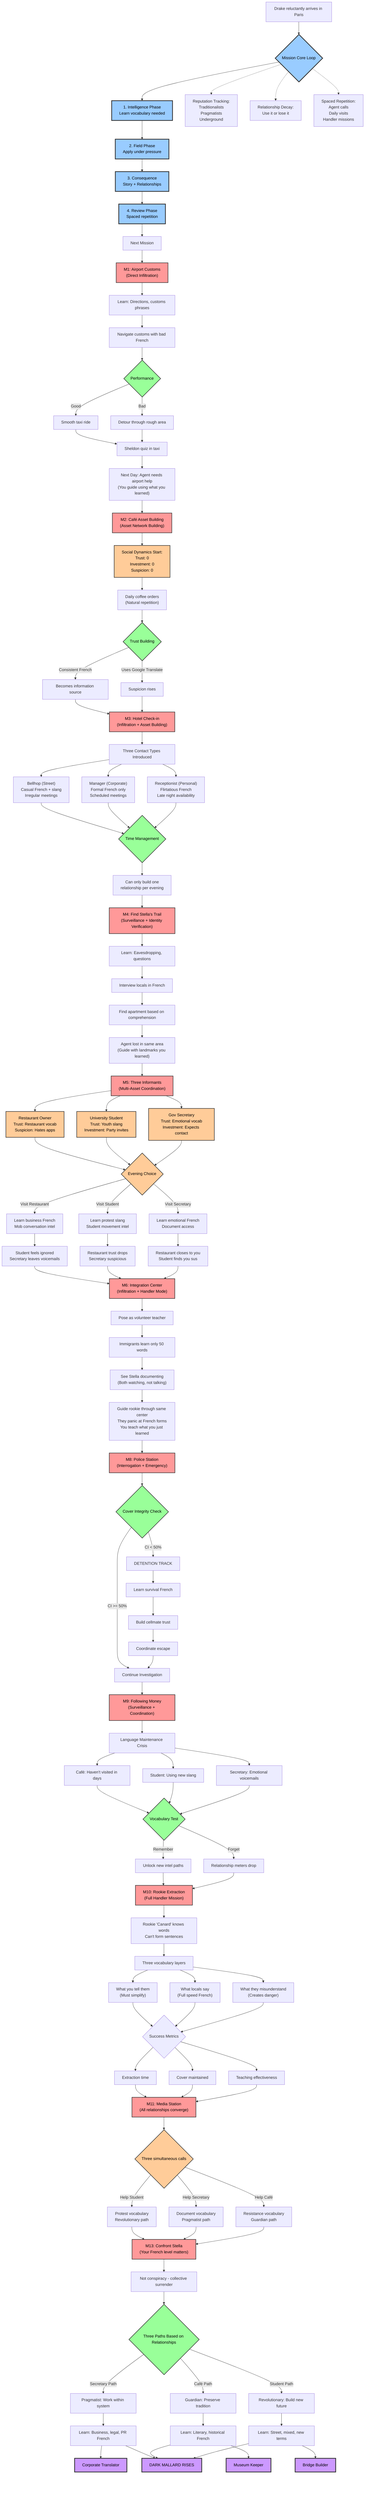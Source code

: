 graph TD
    Start["Drake reluctantly arrives in Paris"] --> CoreLoop{Mission Core Loop}
    
    CoreLoop --> Intel["1. Intelligence Phase<br/>Learn vocabulary needed"]
    Intel --> Field["2. Field Phase<br/>Apply under pressure"]
    Field --> Consequence["3. Consequence<br/>Story + Relationships"]
    Consequence --> Review["4. Review Phase<br/>Spaced repetition"]
    Review --> NextMission["Next Mission"]
    
    %% Mission 1: Airport
    NextMission --> M1["M1: Airport Customs<br/>(Direct Infiltration)"]
    M1 --> M1Intel["Learn: Directions, customs phrases"]
    M1Intel --> M1Field["Navigate customs with bad French"]
    M1Field --> M1Result{Performance}
    M1Result -->|Good| M1Good["Smooth taxi ride"]
    M1Result -->|Bad| M1Bad["Detour through rough area"]
    M1Good & M1Bad --> M1Review["Sheldon quiz in taxi"]
    
    %% Spaced Repetition Event
    M1Review --> SR1["Next Day: Agent needs airport help<br/>(You guide using what you learned)"]
    
    %% Mission 2: Café
    SR1 --> M2["M2: Café Asset Building<br/>(Asset Network Building)"]
    M2 --> M2Dynamics["Social Dynamics Start:<br/>Trust: 0<br/>Investment: 0<br/>Suspicion: 0"]
    M2Dynamics --> M2Daily["Daily coffee orders<br/>(Natural repetition)"]
    M2Daily --> M2Trust{Trust Building}
    M2Trust -->|Consistent French| M2Asset["Becomes information source"]
    M2Trust -->|Uses Google Translate| M2Suspicion["Suspicion rises"]
    
    %% Mission 3: Hotel
    M2Asset & M2Suspicion --> M3["M3: Hotel Check-in<br/>(Infiltration + Asset Building)"]
    M3 --> M3Contacts["Three Contact Types Introduced"]
    
    M3Contacts --> Street["Bellhop (Street)<br/>Casual French + slang<br/>Irregular meetings"]
    M3Contacts --> Corporate["Manager (Corporate)<br/>Formal French only<br/>Scheduled meetings"]
    M3Contacts --> Personal["Receptionist (Personal)<br/>Flirtatious French<br/>Late night availability"]
    
    %% Time Management
    Street & Corporate & Personal --> TimeManage{Time Management}
    TimeManage --> ChooseOne["Can only build one<br/>relationship per evening"]
    
    %% Mission 4: Finding Stella
    ChooseOne --> M4["M4: Find Stella's Trail<br/>(Surveillance + Identity Verification)"]
    M4 --> M4Intel["Learn: Eavesdropping, questions"]
    M4Intel --> M4Field["Interview locals in French"]
    M4Field --> M4Success["Find apartment based on comprehension"]
    
    %% Another spaced repetition
    M4Success --> SR2["Agent lost in same area<br/>(Guide with landmarks you learned)"]
    
    %% Mission 5: Three Informants (Full Social Dynamics)
    SR2 --> M5["M5: Three Informants<br/>(Multi-Asset Coordination)"]
    
    M5 --> InfoA["Restaurant Owner<br/>Trust: Restaurant vocab<br/>Suspicion: Hates apps"]
    M5 --> InfoB["University Student<br/>Trust: Youth slang<br/>Investment: Party invites"]
    M5 --> InfoC["Gov Secretary<br/>Trust: Emotional vocab<br/>Investment: Expects contact"]
    
    InfoA & InfoB & InfoC --> M5Time{Evening Choice}
    M5Time -->|Visit Restaurant| M5A["Learn business French<br/>Mob conversation intel"]
    M5Time -->|Visit Student| M5B["Learn protest slang<br/>Student movement intel"]
    M5Time -->|Visit Secretary| M5C["Learn emotional French<br/>Document access"]
    
    %% Relationship Decay
    M5A --> Decay1["Student feels ignored<br/>Secretary leaves voicemails"]
    M5B --> Decay2["Restaurant trust drops<br/>Secretary suspicious"]
    M5C --> Decay3["Restaurant closes to you<br/>Student finds you sus"]
    
    %% Mission 6: Integration Center
    Decay1 & Decay2 & Decay3 --> M6["M6: Integration Center<br/>(Infiltration + Handler Mode)"]
    
    M6 --> M6Infiltrate["Pose as volunteer teacher"]
    M6Infiltrate --> M6Discover["Immigrants learn only 50 words"]
    M6Discover --> StellaSighting["See Stella documenting<br/>(Both watching, not talking)"]
    
    %% Handler Mission (Spaced Repetition)
    StellaSighting --> M6Handler["Guide rookie through same center<br/>They panic at French forms<br/>You teach what you just learned"]
    
    %% Mission 8: Police Station with Consequence
    M6Handler --> M8["M8: Police Station<br/>(Interrogation + Emergency)"]
    M8 --> M8Check{Cover Integrity Check}
    M8Check -->|CI < 50%| Detention["DETENTION TRACK"]
    M8Check -->|CI >= 50%| M8Continue["Continue Investigation"]
    
    %% Detention Mini-Loop
    Detention --> DT1["Learn survival French"]
    DT1 --> DT2["Build cellmate trust"]
    DT2 --> DT3["Coordinate escape"]
    DT3 --> M8Continue
    
    %% Mission 9: Relationship Crisis
    M8Continue --> M9["M9: Following Money<br/>(Surveillance + Coordination)"]
    M9 --> M9Crisis["Language Maintenance Crisis"]
    
    M9Crisis --> Crisis1["Café: Haven't visited in days"]
    M9Crisis --> Crisis2["Student: Using new slang"]
    M9Crisis --> Crisis3["Secretary: Emotional voicemails"]
    
    Crisis1 & Crisis2 & Crisis3 --> M9Test{Vocabulary Test}
    M9Test -->|Remember| M9Intel["Unlock new intel paths"]
    M9Test -->|Forget| M9Damage["Relationship meters drop"]
    
    %% Mission 10: Full Handler Mode
    M9Intel & M9Damage --> M10["M10: Rookie Extraction<br/>(Full Handler Mission)"]
    
    M10 --> M10Setup["Rookie 'Canard' knows words<br/>Can't form sentences"]
    M10Setup --> M10Layers["Three vocabulary layers"]
    
    M10Layers --> L1["What you tell them<br/>(Must simplify)"]
    M10Layers --> L2["What locals say<br/>(Full speed French)"]
    M10Layers --> L3["What they misunderstand<br/>(Creates danger)"]
    
    L1 & L2 & L3 --> M10Metrics{Success Metrics}
    M10Metrics --> M10Time["Extraction time"]
    M10Metrics --> M10Cover["Cover maintained"]
    M10Metrics --> M10Teaching["Teaching effectiveness"]
    
    %% Mission 11: Social Dynamics Climax
    M10Time & M10Cover & M10Teaching --> M11["M11: Media Station<br/>(All relationships converge)"]
    
    M11 --> M11Choice{Three simultaneous calls}
    M11Choice -->|Help Student| M11Student["Protest vocabulary<br/>Revolutionary path"]
    M11Choice -->|Help Secretary| M11Secretary["Document vocabulary<br/>Pragmatist path"]
    M11Choice -->|Help Café| M11Cafe["Resistance vocabulary<br/>Guardian path"]
    
    %% Mission 13: Confronting Stella
    M11Student & M11Secretary & M11Cafe --> M13["M13: Confront Stella<br/>(Your French level matters)"]
    
    M13 --> M13Reveal["Not conspiracy - collective surrender"]
    M13Reveal --> M13Paths{Three Paths Based on Relationships}
    
    M13Paths -->|Secretary Path| PathPrag["Pragmatist: Work within system"]
    M13Paths -->|Café Path| PathGuard["Guardian: Preserve tradition"]
    M13Paths -->|Student Path| PathRev["Revolutionary: Build new future"]
    
    %% Different vocabulary for different paths
    PathPrag --> PragVocab["Learn: Business, legal, PR French"]
    PathGuard --> GuardVocab["Learn: Literary, historical French"]
    PathRev --> RevVocab["Learn: Street, mixed, new terms"]
    
    %% Endings based on mastery
    PragVocab --> EndPrag["Corporate Translator"]
    GuardVocab --> EndGuard["Museum Keeper"]
    RevVocab --> EndRev["Bridge Builder"]
    
    %% Master all paths
    PragVocab & GuardVocab & RevVocab --> EndDark["DARK MALLARD RISES"]
    
    %% Continuous Systems
    CoreLoop -.-> RepSystem["Reputation Tracking:<br/>Traditionalists<br/>Pragmatists<br/>Underground"]
    CoreLoop -.-> RelDecay["Relationship Decay:<br/>Use it or lose it"]
    CoreLoop -.-> SpacedRep["Spaced Repetition:<br/>Agent calls<br/>Daily visits<br/>Handler missions"]
    
    classDef core fill:#99ccff,stroke:#333,stroke-width:3px,color:#000
    classDef social fill:#ffcc99,stroke:#333,stroke-width:2px,color:#000
    classDef mission fill:#ff9999,stroke:#333,stroke-width:2px,color:#000
    classDef choice fill:#99ff99,stroke:#333,stroke-width:2px,color:#000
    classDef ending fill:#cc99ff,stroke:#333,stroke-width:3px,color:#000
    
    class CoreLoop,Intel,Field,Consequence,Review core
    class M2Dynamics,InfoA,InfoB,InfoC,M5Time,M11Choice social
    class M1,M2,M3,M4,M5,M6,M8,M9,M10,M11,M13 mission
    class M1Result,M2Trust,TimeManage,M8Check,M9Test,M13Paths choice
    class EndPrag,EndGuard,EndRev,EndDark ending
